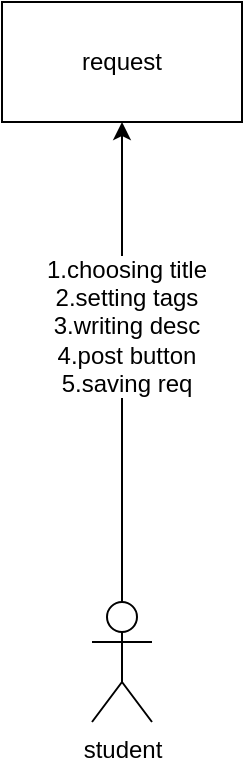 <mxfile version="10.6.7" type="github"><diagram id="eYyL99N8NYH_syN0136Z" name="Page-1"><mxGraphModel dx="608" dy="358" grid="1" gridSize="10" guides="1" tooltips="1" connect="1" arrows="1" fold="1" page="1" pageScale="1" pageWidth="850" pageHeight="1100" math="0" shadow="0"><root><mxCell id="0"/><mxCell id="1" parent="0"/><mxCell id="kZ8BQe9BaYUwIKYSBYm8-1" value="search page" style="rounded=0;whiteSpace=wrap;html=1;" parent="1" vertex="1"><mxGeometry x="350" y="240" width="120" height="60" as="geometry"/></mxCell><mxCell id="kZ8BQe9BaYUwIKYSBYm8-4" value="request" style="rounded=0;whiteSpace=wrap;html=1;" parent="1" vertex="1"><mxGeometry x="350" y="240" width="120" height="60" as="geometry"/></mxCell><mxCell id="kZ8BQe9BaYUwIKYSBYm8-5" style="edgeStyle=orthogonalEdgeStyle;rounded=0;orthogonalLoop=1;jettySize=auto;html=1;entryX=0.5;entryY=1;entryDx=0;entryDy=0;" parent="1" source="kZ8BQe9BaYUwIKYSBYm8-7" target="kZ8BQe9BaYUwIKYSBYm8-4" edge="1"><mxGeometry relative="1" as="geometry"/></mxCell><mxCell id="kZ8BQe9BaYUwIKYSBYm8-6" value="1.choosing title&lt;br&gt;2.setting tags&lt;br&gt;3.writing desc&lt;br&gt;4.post button&lt;br&gt;5.saving req " style="text;html=1;resizable=0;points=[];align=center;verticalAlign=middle;labelBackgroundColor=#ffffff;" parent="kZ8BQe9BaYUwIKYSBYm8-5" vertex="1" connectable="0"><mxGeometry x="0.15" y="-2" relative="1" as="geometry"><mxPoint as="offset"/></mxGeometry></mxCell><mxCell id="kZ8BQe9BaYUwIKYSBYm8-7" value="student" style="shape=umlActor;verticalLabelPosition=bottom;labelBackgroundColor=#ffffff;verticalAlign=top;html=1;outlineConnect=0;" parent="1" vertex="1"><mxGeometry x="395" y="540" width="30" height="60" as="geometry"/></mxCell></root></mxGraphModel></diagram></mxfile>